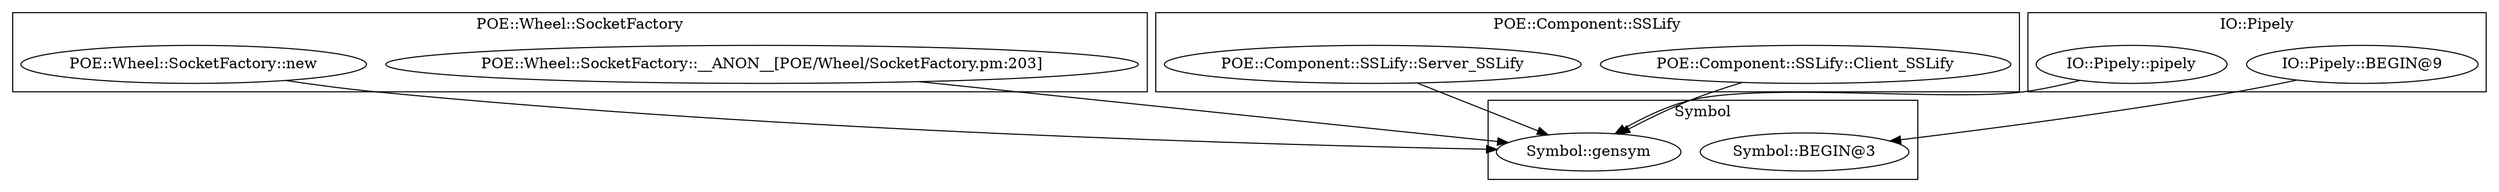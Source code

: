 digraph {
graph [overlap=false]
subgraph cluster_POE_Wheel_SocketFactory {
	label="POE::Wheel::SocketFactory";
	"POE::Wheel::SocketFactory::__ANON__[POE/Wheel/SocketFactory.pm:203]";
	"POE::Wheel::SocketFactory::new";
}
subgraph cluster_POE_Component_SSLify {
	label="POE::Component::SSLify";
	"POE::Component::SSLify::Client_SSLify";
	"POE::Component::SSLify::Server_SSLify";
}
subgraph cluster_IO_Pipely {
	label="IO::Pipely";
	"IO::Pipely::pipely";
	"IO::Pipely::BEGIN@9";
}
subgraph cluster_Symbol {
	label="Symbol";
	"Symbol::BEGIN@3";
	"Symbol::gensym";
}
"IO::Pipely::BEGIN@9" -> "Symbol::BEGIN@3";
"POE::Wheel::SocketFactory::new" -> "Symbol::gensym";
"POE::Component::SSLify::Client_SSLify" -> "Symbol::gensym";
"POE::Wheel::SocketFactory::__ANON__[POE/Wheel/SocketFactory.pm:203]" -> "Symbol::gensym";
"POE::Component::SSLify::Server_SSLify" -> "Symbol::gensym";
"IO::Pipely::pipely" -> "Symbol::gensym";
}
